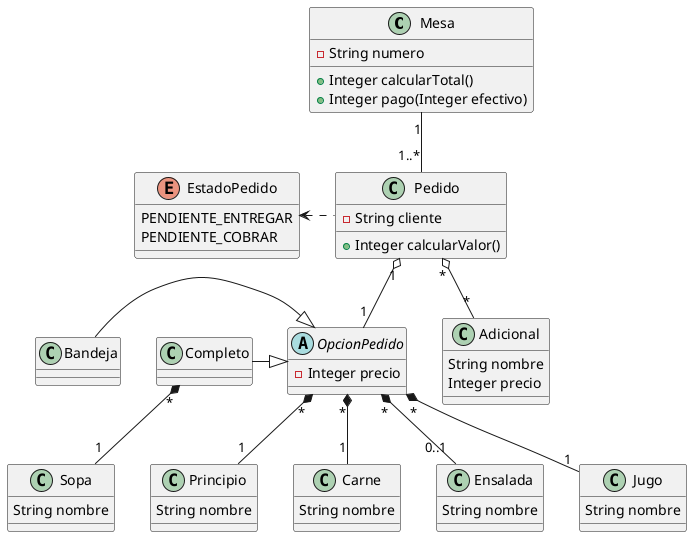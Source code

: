 @startuml "Diagrama de clases"

class Mesa {
    - String numero
    + Integer calcularTotal()
    + Integer pago(Integer efectivo)
}

class Pedido {
    
    - String cliente
    + Integer calcularValor()
}

abstract class OpcionPedido {
    - Integer precio
}

class Completo {    

}

class Bandeja {

}

class Sopa {
    String nombre
}

class Principio {
    String nombre
}

class Carne {
    String nombre
}

class Ensalada {
    String nombre
}

class Jugo {
    String nombre
}

enum EstadoPedido {
    PENDIENTE_ENTREGAR
    PENDIENTE_COBRAR
}

class Adicional {
    String nombre
    Integer precio
}

Mesa "1" -- "1..*" Pedido
Pedido "1" o-- "1" OpcionPedido

OpcionPedido <|-left- Completo
OpcionPedido <|-left- Bandeja

Completo "*" *-- "1" Sopa

OpcionPedido "*" *-- "1" Principio
OpcionPedido "*" *-- "1" Carne
OpcionPedido "*" *-- "0..1" Ensalada
OpcionPedido "*" *-- "1" Jugo

Pedido .left.> EstadoPedido
Pedido "*" o-- "*" Adicional


@enduml
